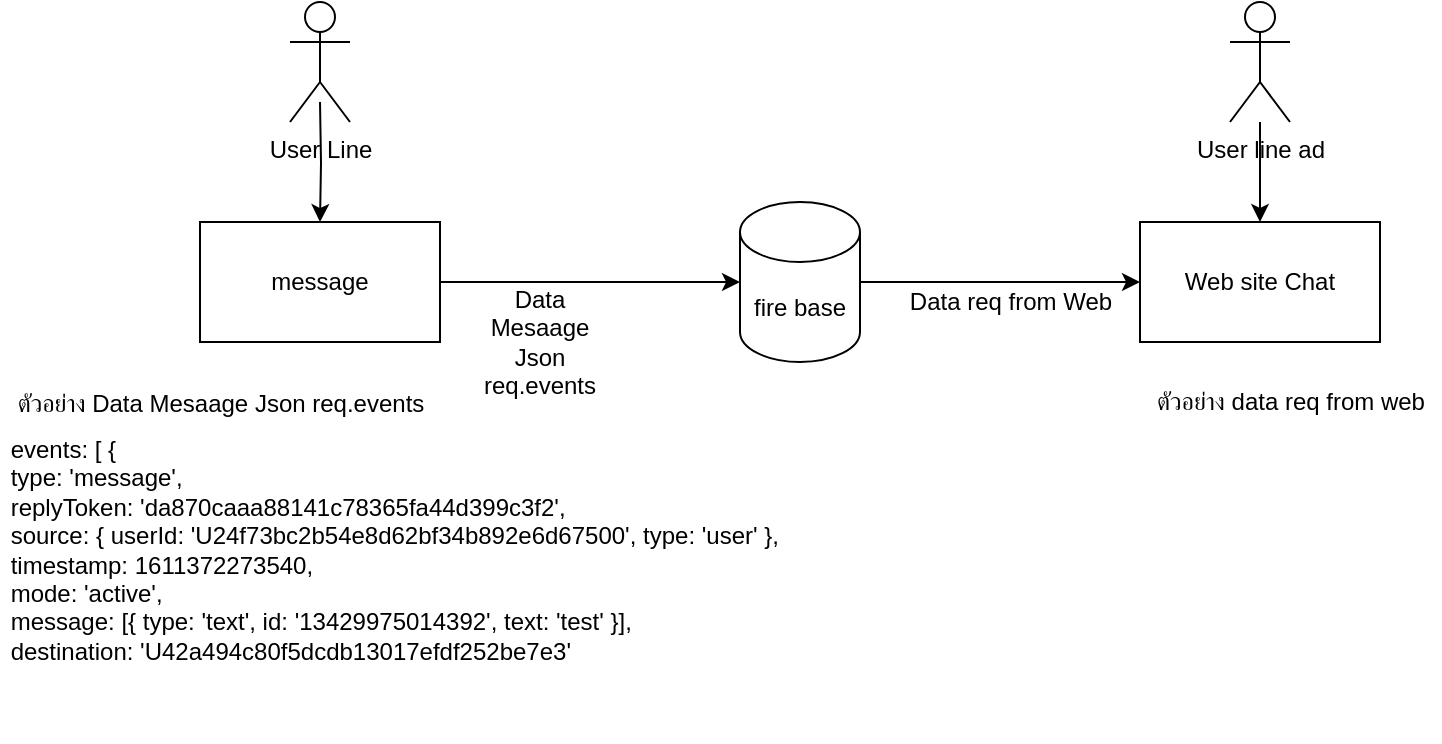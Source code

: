 <mxfile version="14.2.7" type="github">
  <diagram id="0FH7JVjJzOGyc6dq_qw2" name="Page-1">
    <mxGraphModel dx="805" dy="293" grid="1" gridSize="10" guides="1" tooltips="1" connect="1" arrows="1" fold="1" page="1" pageScale="1" pageWidth="850" pageHeight="1100" math="0" shadow="0">
      <root>
        <mxCell id="0" />
        <mxCell id="1" parent="0" />
        <mxCell id="zh1UzCdw0J6-C0AHqrhb-12" value="" style="edgeStyle=orthogonalEdgeStyle;rounded=0;orthogonalLoop=1;jettySize=auto;html=1;" parent="1" source="zh1UzCdw0J6-C0AHqrhb-3" target="zh1UzCdw0J6-C0AHqrhb-11" edge="1">
          <mxGeometry relative="1" as="geometry" />
        </mxCell>
        <mxCell id="zh1UzCdw0J6-C0AHqrhb-3" value="message" style="rounded=0;whiteSpace=wrap;html=1;" parent="1" vertex="1">
          <mxGeometry x="140" y="160" width="120" height="60" as="geometry" />
        </mxCell>
        <mxCell id="zh1UzCdw0J6-C0AHqrhb-7" value="" style="edgeStyle=orthogonalEdgeStyle;rounded=0;orthogonalLoop=1;jettySize=auto;html=1;" parent="1" target="zh1UzCdw0J6-C0AHqrhb-3" edge="1">
          <mxGeometry relative="1" as="geometry">
            <mxPoint x="200" y="100" as="sourcePoint" />
          </mxGeometry>
        </mxCell>
        <mxCell id="zh1UzCdw0J6-C0AHqrhb-8" value="User Line" style="shape=umlActor;verticalLabelPosition=bottom;verticalAlign=top;html=1;outlineConnect=0;align=center;" parent="1" vertex="1">
          <mxGeometry x="185" y="50" width="30" height="60" as="geometry" />
        </mxCell>
        <mxCell id="zh1UzCdw0J6-C0AHqrhb-18" value="" style="endArrow=classic;html=1;fontFamily=Helvetica;fontSize=11;fontColor=#000000;align=center;strokeColor=#000000;edgeStyle=orthogonalEdgeStyle;" parent="1" source="zh1UzCdw0J6-C0AHqrhb-11" target="zh1UzCdw0J6-C0AHqrhb-14" edge="1">
          <mxGeometry relative="1" as="geometry">
            <Array as="points">
              <mxPoint x="550" y="190" />
              <mxPoint x="550" y="190" />
            </Array>
          </mxGeometry>
        </mxCell>
        <mxCell id="zh1UzCdw0J6-C0AHqrhb-11" value="fire base" style="shape=cylinder3;whiteSpace=wrap;html=1;boundedLbl=1;backgroundOutline=1;size=15;align=center;" parent="1" vertex="1">
          <mxGeometry x="410" y="150" width="60" height="80" as="geometry" />
        </mxCell>
        <mxCell id="zh1UzCdw0J6-C0AHqrhb-14" value="Web site Chat" style="rounded=0;whiteSpace=wrap;html=1;align=center;" parent="1" vertex="1">
          <mxGeometry x="610" y="160" width="120" height="60" as="geometry" />
        </mxCell>
        <mxCell id="zh1UzCdw0J6-C0AHqrhb-19" value="Data Mesaage Json req.events" style="text;html=1;strokeColor=none;fillColor=none;align=center;verticalAlign=middle;whiteSpace=wrap;rounded=0;" parent="1" vertex="1">
          <mxGeometry x="290" y="210" width="40" height="20" as="geometry" />
        </mxCell>
        <mxCell id="zh1UzCdw0J6-C0AHqrhb-20" value="ตัวอย่าง&amp;nbsp;&lt;span&gt;Data Mesaage Json req.events&lt;br&gt;&lt;br&gt;&lt;br&gt;&lt;/span&gt;" style="text;html=1;align=center;verticalAlign=middle;resizable=0;points=[];autosize=1;" parent="1" vertex="1">
          <mxGeometry x="40" y="240" width="220" height="50" as="geometry" />
        </mxCell>
        <mxCell id="zh1UzCdw0J6-C0AHqrhb-22" value="&amp;nbsp;events: [    { &lt;br&gt;&amp;nbsp;type: &#39;message&#39;,&lt;br&gt;&amp;nbsp;replyToken: &#39;da870caaa88141c78365fa44d399c3f2&#39;,&lt;br&gt;&amp;nbsp;source: { userId: &#39;U24f73bc2b54e8d62bf34b892e6d67500&#39;, type: &#39;user&#39; },&lt;br&gt;&amp;nbsp;timestamp: 1611372273540,&lt;br&gt;&amp;nbsp;mode: &#39;active&#39;,&lt;br&gt;&amp;nbsp;message: [{ type: &#39;text&#39;, id: &#39;13429975014392&#39;, text: &#39;test&#39; }],&lt;br&gt;&amp;nbsp;destination: &#39;U42a494c80f5dcdb13017efdf252be7e3&#39;" style="text;whiteSpace=wrap;html=1;" parent="1" vertex="1">
          <mxGeometry x="40" y="260" width="410" height="160" as="geometry" />
        </mxCell>
        <mxCell id="PUpHYgLZHcIrCNKitF2E-3" value="Data req from Web" style="text;html=1;align=center;verticalAlign=middle;resizable=0;points=[];autosize=1;" parent="1" vertex="1">
          <mxGeometry x="490" y="190" width="110" height="20" as="geometry" />
        </mxCell>
        <mxCell id="PUpHYgLZHcIrCNKitF2E-6" value="ตัวอย่าง data req from web&lt;br&gt;" style="text;html=1;align=center;verticalAlign=middle;resizable=0;points=[];autosize=1;" parent="1" vertex="1">
          <mxGeometry x="610" y="240" width="150" height="20" as="geometry" />
        </mxCell>
        <mxCell id="fwkCEUeP5SDkNSPYLj_J-2" value="" style="edgeStyle=orthogonalEdgeStyle;rounded=0;orthogonalLoop=1;jettySize=auto;html=1;" edge="1" parent="1" source="fwkCEUeP5SDkNSPYLj_J-1" target="zh1UzCdw0J6-C0AHqrhb-14">
          <mxGeometry relative="1" as="geometry" />
        </mxCell>
        <mxCell id="fwkCEUeP5SDkNSPYLj_J-1" value="User line ad" style="shape=umlActor;verticalLabelPosition=bottom;verticalAlign=top;html=1;outlineConnect=0;" vertex="1" parent="1">
          <mxGeometry x="655" y="50" width="30" height="60" as="geometry" />
        </mxCell>
      </root>
    </mxGraphModel>
  </diagram>
</mxfile>

